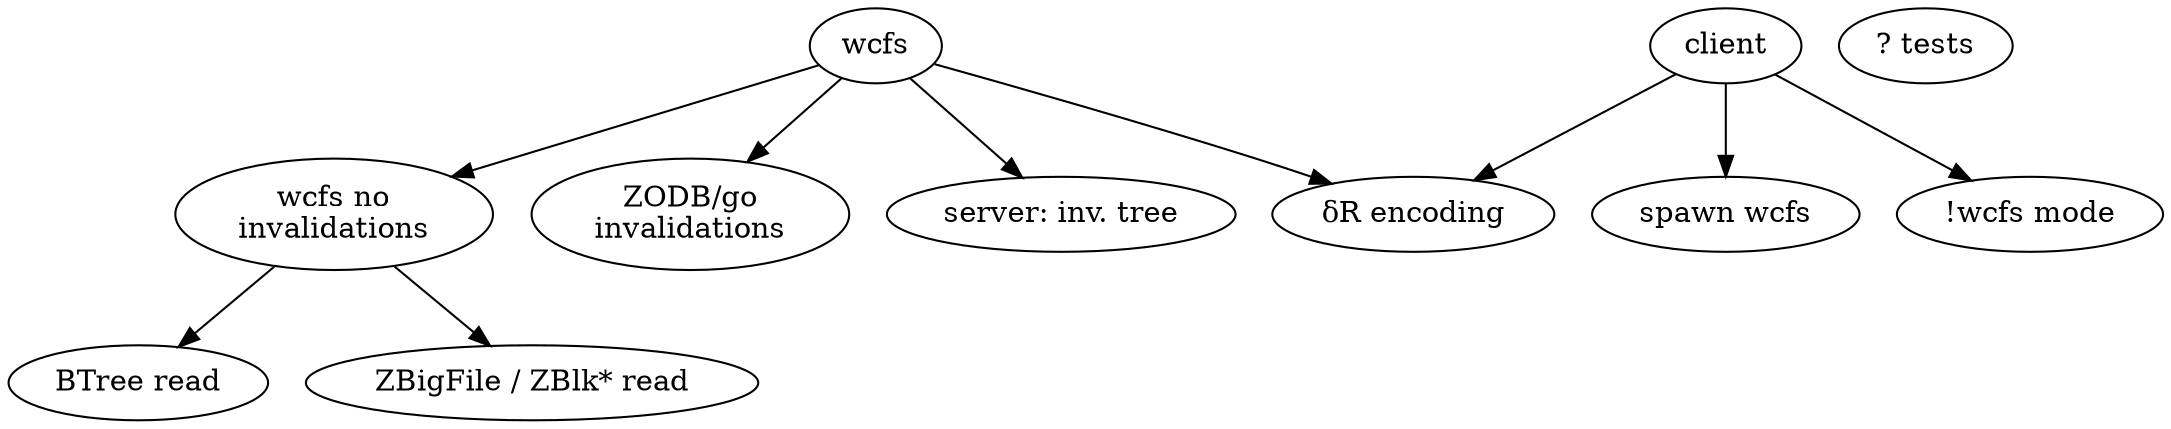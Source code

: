 digraph {
	wcfs		-> wcfs_simple;
	wcfs		-> ZODB_go_inv;
	wcfs		-> Sinvtree;
	wcfs		-> δR;

	wcfs_simple	-> Btree_read;
	wcfs_simple	-> ZBlk_read;

	client		-> wcfs_spawn;
	client		-> δR;
	client		-> nowcfs;


	wcfs		[label="wcfs"]
	wcfs_simple	[label="wcfs no\ninvalidations"]
	client		[label="client"]
	wcfs_spawn	[label="spawn wcfs"]
	nowcfs		[label="!wcfs mode"]

	ZODB_go_inv	[label="ZODB/go\ninvalidations"]
	Btree_read	[label="BTree read"]
	ZBlk_read	[label="ZBigFile / ZBlk* read"]
	Sinvtree	[label="server: inv. tree"]
	δR		[label="δR encoding"]

	test		[label="? tests"]
}
